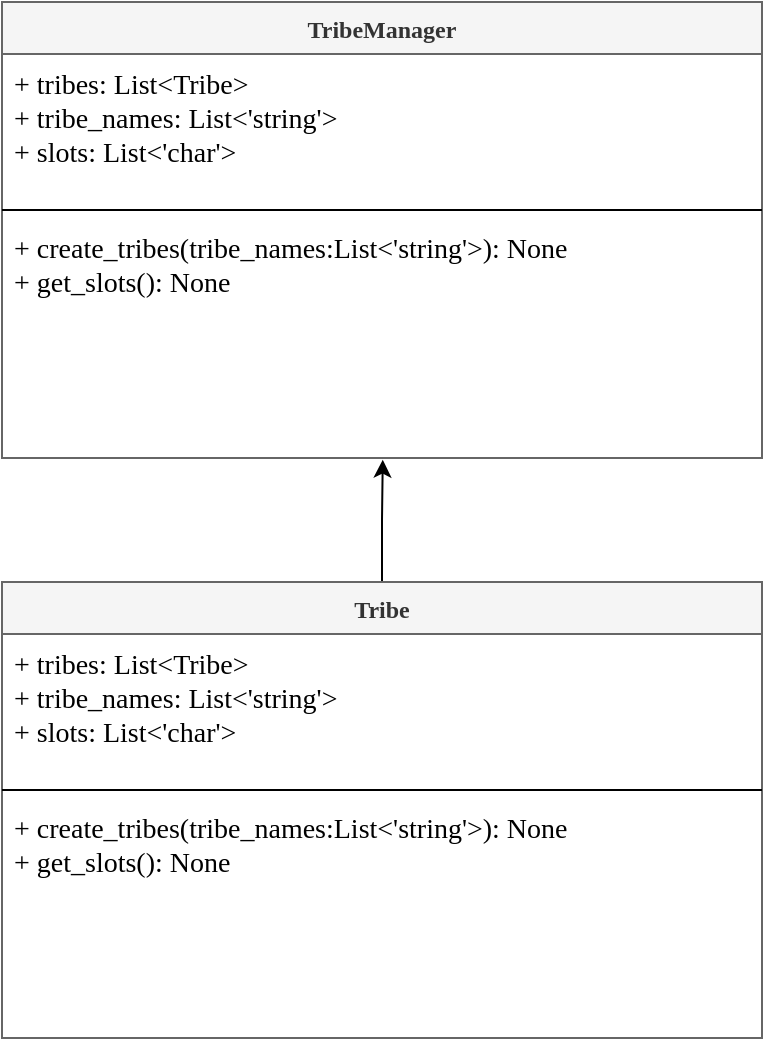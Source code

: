 <mxfile version="15.7.3" type="github">
  <diagram id="wj-enbnp0dAxDKXCrh0p" name="Page-1">
    <mxGraphModel dx="981" dy="552" grid="1" gridSize="10" guides="1" tooltips="1" connect="1" arrows="1" fold="1" page="1" pageScale="1" pageWidth="827" pageHeight="1169" math="0" shadow="0">
      <root>
        <mxCell id="0" />
        <mxCell id="1" parent="0" />
        <mxCell id="0eKDqRWV6uwHVYV8FEex-1" value="TribeManager" style="swimlane;fontStyle=1;align=center;verticalAlign=top;childLayout=stackLayout;horizontal=1;startSize=26;horizontalStack=0;resizeParent=1;resizeParentMax=0;resizeLast=0;collapsible=1;marginBottom=0;fillColor=#f5f5f5;strokeColor=#666666;swimlaneFillColor=default;fontSize=12;fontFamily=Verdana;fontColor=#333333;" parent="1" vertex="1">
          <mxGeometry x="60" y="50" width="380" height="228" as="geometry">
            <mxRectangle x="520" y="340" width="100" height="26" as="alternateBounds" />
          </mxGeometry>
        </mxCell>
        <mxCell id="0eKDqRWV6uwHVYV8FEex-2" value="+ tribes: List&lt;Tribe&gt;&#xa;+ tribe_names: List&lt;&#39;string&#39;&gt;&#xa;+ slots: List&lt;&#39;char&#39;&gt;&#xa;&#xa;" style="text;strokeColor=none;fillColor=none;align=left;verticalAlign=top;spacingLeft=4;spacingRight=4;overflow=hidden;rotatable=0;points=[[0,0.5],[1,0.5]];portConstraint=eastwest;fontSize=14;fontFamily=Verdana;" parent="0eKDqRWV6uwHVYV8FEex-1" vertex="1">
          <mxGeometry y="26" width="380" height="74" as="geometry" />
        </mxCell>
        <mxCell id="0eKDqRWV6uwHVYV8FEex-3" value="" style="line;strokeWidth=1;fillColor=none;align=left;verticalAlign=middle;spacingTop=-1;spacingLeft=3;spacingRight=3;rotatable=0;labelPosition=right;points=[];portConstraint=eastwest;" parent="0eKDqRWV6uwHVYV8FEex-1" vertex="1">
          <mxGeometry y="100" width="380" height="8" as="geometry" />
        </mxCell>
        <mxCell id="0eKDqRWV6uwHVYV8FEex-4" value="+ create_tribes(tribe_names:List&lt;&#39;string&#39;&gt;): None&#xa;+ get_slots(): None" style="text;strokeColor=none;fillColor=none;align=left;verticalAlign=top;spacingLeft=4;spacingRight=4;overflow=hidden;rotatable=0;points=[[0,0.5],[1,0.5]];portConstraint=eastwest;fontSize=14;fontFamily=Verdana;" parent="0eKDqRWV6uwHVYV8FEex-1" vertex="1">
          <mxGeometry y="108" width="380" height="120" as="geometry" />
        </mxCell>
        <mxCell id="mule1TOQQiL7rsw4AzgX-10" value="" style="edgeStyle=orthogonalEdgeStyle;rounded=0;orthogonalLoop=1;jettySize=auto;html=1;fontFamily=Verdana;fontSize=14;entryX=0.501;entryY=1.007;entryDx=0;entryDy=0;entryPerimeter=0;" edge="1" parent="1" source="mule1TOQQiL7rsw4AzgX-1" target="0eKDqRWV6uwHVYV8FEex-4">
          <mxGeometry relative="1" as="geometry">
            <mxPoint x="320" y="210.0" as="targetPoint" />
          </mxGeometry>
        </mxCell>
        <mxCell id="mule1TOQQiL7rsw4AzgX-1" value="Tribe" style="swimlane;fontStyle=1;align=center;verticalAlign=top;childLayout=stackLayout;horizontal=1;startSize=26;horizontalStack=0;resizeParent=1;resizeParentMax=0;resizeLast=0;collapsible=1;marginBottom=0;fillColor=#f5f5f5;strokeColor=#666666;swimlaneFillColor=default;fontSize=12;fontFamily=Verdana;fontColor=#333333;" vertex="1" parent="1">
          <mxGeometry x="60" y="340" width="380" height="228" as="geometry">
            <mxRectangle x="520" y="340" width="100" height="26" as="alternateBounds" />
          </mxGeometry>
        </mxCell>
        <mxCell id="mule1TOQQiL7rsw4AzgX-2" value="+ tribes: List&lt;Tribe&gt;&#xa;+ tribe_names: List&lt;&#39;string&#39;&gt;&#xa;+ slots: List&lt;&#39;char&#39;&gt;&#xa;&#xa;" style="text;strokeColor=none;fillColor=none;align=left;verticalAlign=top;spacingLeft=4;spacingRight=4;overflow=hidden;rotatable=0;points=[[0,0.5],[1,0.5]];portConstraint=eastwest;fontSize=14;fontFamily=Verdana;" vertex="1" parent="mule1TOQQiL7rsw4AzgX-1">
          <mxGeometry y="26" width="380" height="74" as="geometry" />
        </mxCell>
        <mxCell id="mule1TOQQiL7rsw4AzgX-3" value="" style="line;strokeWidth=1;fillColor=none;align=left;verticalAlign=middle;spacingTop=-1;spacingLeft=3;spacingRight=3;rotatable=0;labelPosition=right;points=[];portConstraint=eastwest;" vertex="1" parent="mule1TOQQiL7rsw4AzgX-1">
          <mxGeometry y="100" width="380" height="8" as="geometry" />
        </mxCell>
        <mxCell id="mule1TOQQiL7rsw4AzgX-4" value="+ create_tribes(tribe_names:List&lt;&#39;string&#39;&gt;): None&#xa;+ get_slots(): None" style="text;strokeColor=none;fillColor=none;align=left;verticalAlign=top;spacingLeft=4;spacingRight=4;overflow=hidden;rotatable=0;points=[[0,0.5],[1,0.5]];portConstraint=eastwest;fontSize=14;fontFamily=Verdana;" vertex="1" parent="mule1TOQQiL7rsw4AzgX-1">
          <mxGeometry y="108" width="380" height="120" as="geometry" />
        </mxCell>
      </root>
    </mxGraphModel>
  </diagram>
</mxfile>
